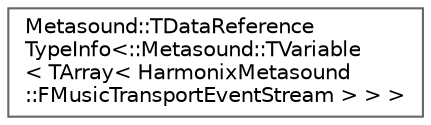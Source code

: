 digraph "Graphical Class Hierarchy"
{
 // INTERACTIVE_SVG=YES
 // LATEX_PDF_SIZE
  bgcolor="transparent";
  edge [fontname=Helvetica,fontsize=10,labelfontname=Helvetica,labelfontsize=10];
  node [fontname=Helvetica,fontsize=10,shape=box,height=0.2,width=0.4];
  rankdir="LR";
  Node0 [id="Node000000",label="Metasound::TDataReference\lTypeInfo\<::Metasound::TVariable\l\< TArray\< HarmonixMetasound\l::FMusicTransportEventStream \> \> \>",height=0.2,width=0.4,color="grey40", fillcolor="white", style="filled",URL="$d7/def/struct_1_1Metasound_1_1TDataReferenceTypeInfo_3_1_1Metasound_1_1TVariable_3_01TArray_3_01Harmoni5386b9f43eaa8b0c4a3dc1321a632547.html",tooltip=" "];
}
